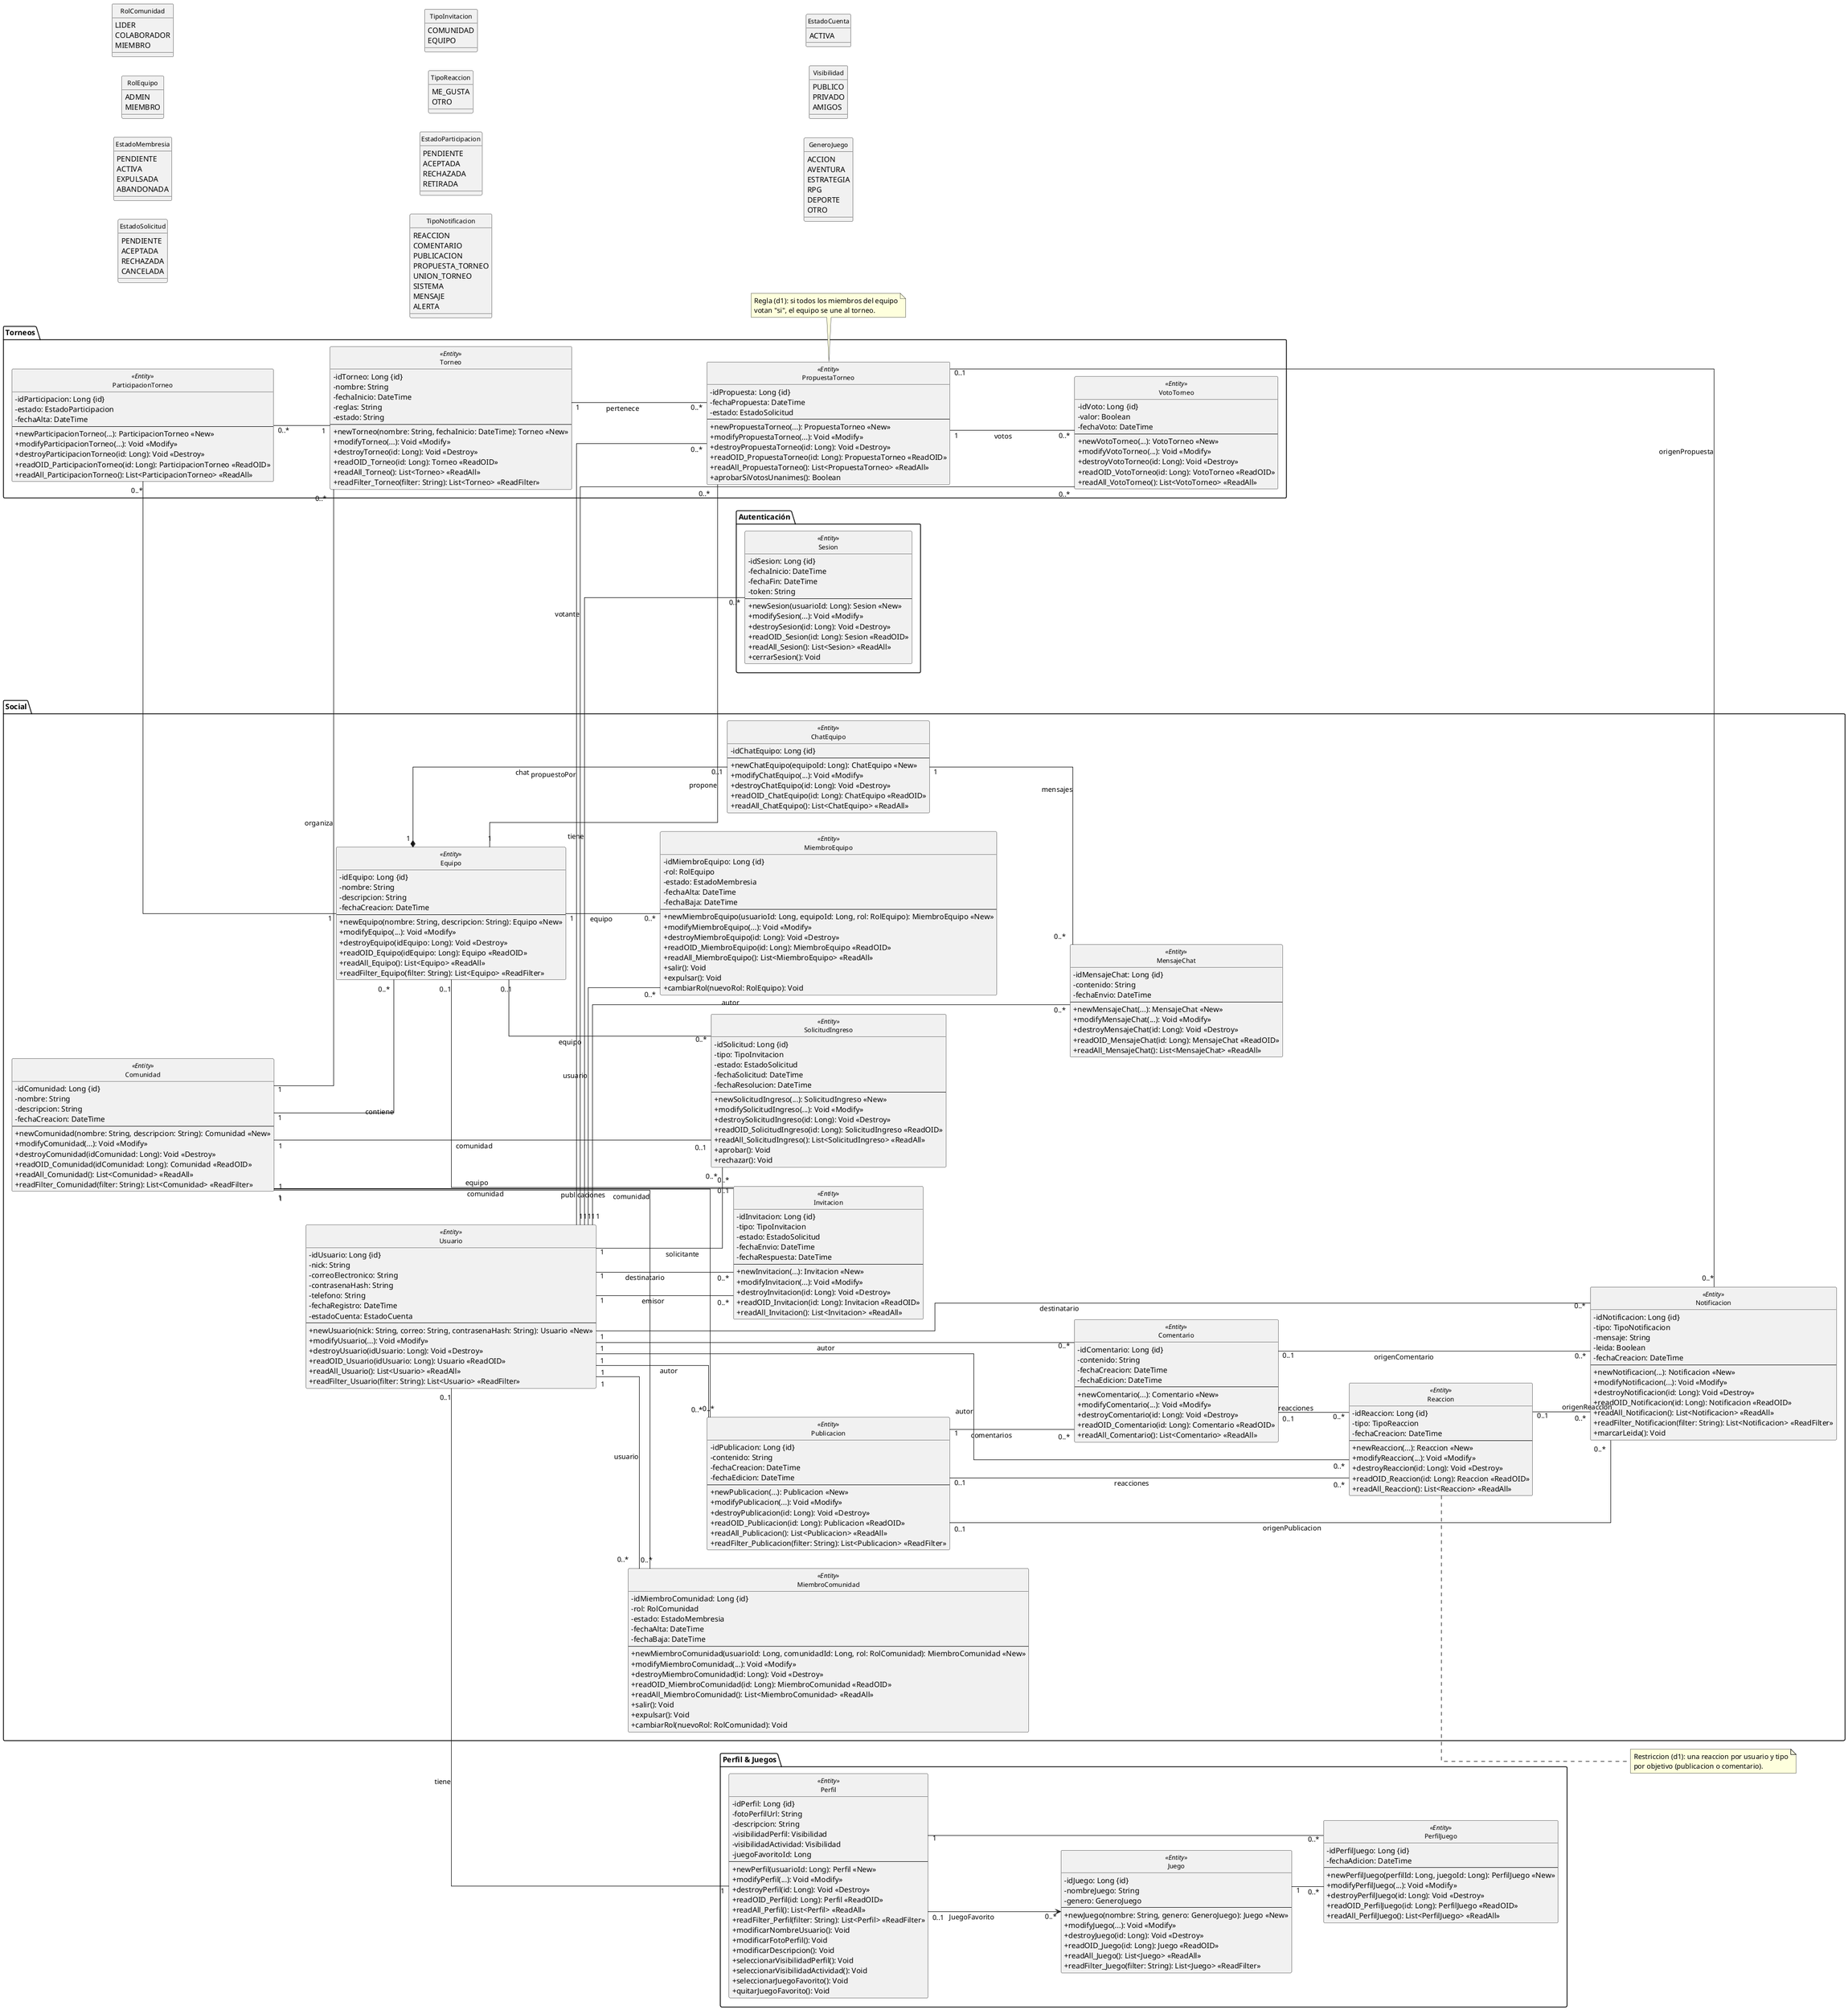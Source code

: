 @startuml
left to right direction
skinparam linetype ortho
skinparam classFontSize 12
hide circle
skinparam classAttributeIconSize 0

' =================== Enumeraciones (todas en MAYÚSCULAS) ===================
enum RolComunidad {
  LIDER
  COLABORADOR
  MIEMBRO
}
enum RolEquipo {
  ADMIN
  MIEMBRO
}
enum EstadoMembresia {
  PENDIENTE
  ACTIVA
  EXPULSADA
  ABANDONADA
}
enum EstadoSolicitud {
  PENDIENTE
  ACEPTADA
  RECHAZADA
  CANCELADA
}
enum TipoInvitacion {
  COMUNIDAD
  EQUIPO
}
enum TipoReaccion {
  ME_GUSTA
  OTRO
}
enum EstadoParticipacion {
  PENDIENTE
  ACEPTADA
  RECHAZADA
  RETIRADA
}
enum TipoNotificacion {
  REACCION
  COMENTARIO
  PUBLICACION
  PROPUESTA_TORNEO
  UNION_TORNEO
  SISTEMA
  MENSAJE
  ALERTA
}
enum EstadoCuenta {
  ACTIVA
}
enum Visibilidad {
  PUBLICO
  PRIVADO
  AMIGOS
}
enum GeneroJuego {
  ACCION
  AVENTURA
  ESTRATEGIA
  RPG
  DEPORTE
  OTRO
}

' =================== Paquete: Social ===================
package "Social" {
  class Usuario <<Entity>> {
    -idUsuario: Long {id}
    -nick: String
    -correoElectronico: String
    -contrasenaHash: String
    -telefono: String
    -fechaRegistro: DateTime
    -estadoCuenta: EstadoCuenta
    --
    +newUsuario(nick: String, correo: String, contrasenaHash: String): Usuario <<New>>
    +modifyUsuario(...): Void <<Modify>>
    +destroyUsuario(idUsuario: Long): Void <<Destroy>>
    +readOID_Usuario(idUsuario: Long): Usuario <<ReadOID>>
    +readAll_Usuario(): List<Usuario> <<ReadAll>>
    +readFilter_Usuario(filter: String): List<Usuario> <<ReadFilter>>
  }

  class Comunidad <<Entity>> {
    -idComunidad: Long {id}
    -nombre: String
    -descripcion: String
    -fechaCreacion: DateTime
    --
    +newComunidad(nombre: String, descripcion: String): Comunidad <<New>>
    +modifyComunidad(...): Void <<Modify>>
    +destroyComunidad(idComunidad: Long): Void <<Destroy>>
    +readOID_Comunidad(idComunidad: Long): Comunidad <<ReadOID>>
    +readAll_Comunidad(): List<Comunidad> <<ReadAll>>
    +readFilter_Comunidad(filter: String): List<Comunidad> <<ReadFilter>>
  }

  class Equipo <<Entity>> {
    -idEquipo: Long {id}
    -nombre: String
    -descripcion: String
    -fechaCreacion: DateTime
    --
    +newEquipo(nombre: String, descripcion: String): Equipo <<New>>
    +modifyEquipo(...): Void <<Modify>>
    +destroyEquipo(idEquipo: Long): Void <<Destroy>>
    +readOID_Equipo(idEquipo: Long): Equipo <<ReadOID>>
    +readAll_Equipo(): List<Equipo> <<ReadAll>>
    +readFilter_Equipo(filter: String): List<Equipo> <<ReadFilter>>
  }

  class MiembroComunidad <<Entity>> {
    -idMiembroComunidad: Long {id}
    -rol: RolComunidad
    -estado: EstadoMembresia
    -fechaAlta: DateTime
    -fechaBaja: DateTime
    --
    +newMiembroComunidad(usuarioId: Long, comunidadId: Long, rol: RolComunidad): MiembroComunidad <<New>>
    +modifyMiembroComunidad(...): Void <<Modify>>
    +destroyMiembroComunidad(id: Long): Void <<Destroy>>
    +readOID_MiembroComunidad(id: Long): MiembroComunidad <<ReadOID>>
    +readAll_MiembroComunidad(): List<MiembroComunidad> <<ReadAll>>
    +salir(): Void
    +expulsar(): Void
    +cambiarRol(nuevoRol: RolComunidad): Void
  }

  class MiembroEquipo <<Entity>> {
    -idMiembroEquipo: Long {id}
    -rol: RolEquipo
    -estado: EstadoMembresia
    -fechaAlta: DateTime
    -fechaBaja: DateTime
    --
    +newMiembroEquipo(usuarioId: Long, equipoId: Long, rol: RolEquipo): MiembroEquipo <<New>>
    +modifyMiembroEquipo(...): Void <<Modify>>
    +destroyMiembroEquipo(id: Long): Void <<Destroy>>
    +readOID_MiembroEquipo(id: Long): MiembroEquipo <<ReadOID>>
    +readAll_MiembroEquipo(): List<MiembroEquipo> <<ReadAll>>
    +salir(): Void
    +expulsar(): Void
    +cambiarRol(nuevoRol: RolEquipo): Void
  }

  class Invitacion <<Entity>> {
    -idInvitacion: Long {id}
    -tipo: TipoInvitacion
    -estado: EstadoSolicitud
    -fechaEnvio: DateTime
    -fechaRespuesta: DateTime
    --
    +newInvitacion(...): Invitacion <<New>>
    +modifyInvitacion(...): Void <<Modify>>
    +destroyInvitacion(id: Long): Void <<Destroy>>
    +readOID_Invitacion(id: Long): Invitacion <<ReadOID>>
    +readAll_Invitacion(): List<Invitacion> <<ReadAll>>
  }

  class SolicitudIngreso <<Entity>> {
    -idSolicitud: Long {id}
    -tipo: TipoInvitacion
    -estado: EstadoSolicitud
    -fechaSolicitud: DateTime
    -fechaResolucion: DateTime
    --
    +newSolicitudIngreso(...): SolicitudIngreso <<New>>
    +modifySolicitudIngreso(...): Void <<Modify>>
    +destroySolicitudIngreso(id: Long): Void <<Destroy>>
    +readOID_SolicitudIngreso(id: Long): SolicitudIngreso <<ReadOID>>
    +readAll_SolicitudIngreso(): List<SolicitudIngreso> <<ReadAll>>
    +aprobar(): Void
    +rechazar(): Void
  }

  class ChatEquipo <<Entity>> {
    -idChatEquipo: Long {id}
    --
    +newChatEquipo(equipoId: Long): ChatEquipo <<New>>
    +modifyChatEquipo(...): Void <<Modify>>
    +destroyChatEquipo(id: Long): Void <<Destroy>>
    +readOID_ChatEquipo(id: Long): ChatEquipo <<ReadOID>>
    +readAll_ChatEquipo(): List<ChatEquipo> <<ReadAll>>
  }

  class MensajeChat <<Entity>> {
    -idMensajeChat: Long {id}
    -contenido: String
    -fechaEnvio: DateTime
    --
    +newMensajeChat(...): MensajeChat <<New>>
    +modifyMensajeChat(...): Void <<Modify>>
    +destroyMensajeChat(id: Long): Void <<Destroy>>
    +readOID_MensajeChat(id: Long): MensajeChat <<ReadOID>>
    +readAll_MensajeChat(): List<MensajeChat> <<ReadAll>>
  }

  class Publicacion <<Entity>> {
    -idPublicacion: Long {id}
    -contenido: String
    -fechaCreacion: DateTime
    -fechaEdicion: DateTime
    --
    +newPublicacion(...): Publicacion <<New>>
    +modifyPublicacion(...): Void <<Modify>>
    +destroyPublicacion(id: Long): Void <<Destroy>>
    +readOID_Publicacion(id: Long): Publicacion <<ReadOID>>
    +readAll_Publicacion(): List<Publicacion> <<ReadAll>>
    +readFilter_Publicacion(filter: String): List<Publicacion> <<ReadFilter>>
  }

  class Comentario <<Entity>> {
    -idComentario: Long {id}
    -contenido: String
    -fechaCreacion: DateTime
    -fechaEdicion: DateTime
    --
    +newComentario(...): Comentario <<New>>
    +modifyComentario(...): Void <<Modify>>
    +destroyComentario(id: Long): Void <<Destroy>>
    +readOID_Comentario(id: Long): Comentario <<ReadOID>>
    +readAll_Comentario(): List<Comentario> <<ReadAll>>
  }

  class Reaccion <<Entity>> {
    -idReaccion: Long {id}
    -tipo: TipoReaccion
    -fechaCreacion: DateTime
    --
    +newReaccion(...): Reaccion <<New>>
    +modifyReaccion(...): Void <<Modify>>
    +destroyReaccion(id: Long): Void <<Destroy>>
    +readOID_Reaccion(id: Long): Reaccion <<ReadOID>>
    +readAll_Reaccion(): List<Reaccion> <<ReadAll>>
  }

  class Notificacion <<Entity>> {
    -idNotificacion: Long {id}
    -tipo: TipoNotificacion
    -mensaje: String
    -leida: Boolean
    -fechaCreacion: DateTime
    --
    +newNotificacion(...): Notificacion <<New>>
    +modifyNotificacion(...): Void <<Modify>>
    +destroyNotificacion(id: Long): Void <<Destroy>>
    +readOID_Notificacion(id: Long): Notificacion <<ReadOID>>
    +readAll_Notificacion(): List<Notificacion> <<ReadAll>>
    +readFilter_Notificacion(filter: String): List<Notificacion> <<ReadFilter>>
    +marcarLeida(): Void
  }
}

' =================== Paquete: Torneos ===================
package "Torneos" {
  class Torneo <<Entity>> {
    -idTorneo: Long {id}
    -nombre: String
    -fechaInicio: DateTime
    -reglas: String
    -estado: String
    --
    +newTorneo(nombre: String, fechaInicio: DateTime): Torneo <<New>>
    +modifyTorneo(...): Void <<Modify>>
    +destroyTorneo(id: Long): Void <<Destroy>>
    +readOID_Torneo(id: Long): Torneo <<ReadOID>>
    +readAll_Torneo(): List<Torneo> <<ReadAll>>
    +readFilter_Torneo(filter: String): List<Torneo> <<ReadFilter>>
  }

  class PropuestaTorneo <<Entity>> {
    -idPropuesta: Long {id}
    -fechaPropuesta: DateTime
    -estado: EstadoSolicitud
    --
    +newPropuestaTorneo(...): PropuestaTorneo <<New>>
    +modifyPropuestaTorneo(...): Void <<Modify>>
    +destroyPropuestaTorneo(id: Long): Void <<Destroy>>
    +readOID_PropuestaTorneo(id: Long): PropuestaTorneo <<ReadOID>>
    +readAll_PropuestaTorneo(): List<PropuestaTorneo> <<ReadAll>>
    +aprobarSiVotosUnanimes(): Boolean
  }

  class VotoTorneo <<Entity>> {
    -idVoto: Long {id}
    -valor: Boolean
    -fechaVoto: DateTime
    --
    +newVotoTorneo(...): VotoTorneo <<New>>
    +modifyVotoTorneo(...): Void <<Modify>>
    +destroyVotoTorneo(id: Long): Void <<Destroy>>
    +readOID_VotoTorneo(id: Long): VotoTorneo <<ReadOID>>
    +readAll_VotoTorneo(): List<VotoTorneo> <<ReadAll>>
  }

  class ParticipacionTorneo <<Entity>> {
    -idParticipacion: Long {id}
    -estado: EstadoParticipacion
    -fechaAlta: DateTime
    --
    +newParticipacionTorneo(...): ParticipacionTorneo <<New>>
    +modifyParticipacionTorneo(...): Void <<Modify>>
    +destroyParticipacionTorneo(id: Long): Void <<Destroy>>
    +readOID_ParticipacionTorneo(id: Long): ParticipacionTorneo <<ReadOID>>
    +readAll_ParticipacionTorneo(): List<ParticipacionTorneo> <<ReadAll>>
  }
}

' =================== Paquete: Perfil & Juegos ===================
package "Perfil & Juegos" {
  class Perfil <<Entity>> {
    -idPerfil: Long {id}
    -fotoPerfilUrl: String
    -descripcion: String
    -visibilidadPerfil: Visibilidad
    -visibilidadActividad: Visibilidad
    -juegoFavoritoId: Long
    --
    +newPerfil(usuarioId: Long): Perfil <<New>>
    +modifyPerfil(...): Void <<Modify>>
    +destroyPerfil(id: Long): Void <<Destroy>>
    +readOID_Perfil(id: Long): Perfil <<ReadOID>>
    +readAll_Perfil(): List<Perfil> <<ReadAll>>
    +readFilter_Perfil(filter: String): List<Perfil> <<ReadFilter>>
    +modificarNombreUsuario(): Void
    +modificarFotoPerfil(): Void
    +modificarDescripcion(): Void
    +seleccionarVisibilidadPerfil(): Void
    +seleccionarVisibilidadActividad(): Void
    +seleccionarJuegoFavorito(): Void
    +quitarJuegoFavorito(): Void
  }

  class Juego <<Entity>> {
    -idJuego: Long {id}
    -nombreJuego: String
    -genero: GeneroJuego
    --
    +newJuego(nombre: String, genero: GeneroJuego): Juego <<New>>
    +modifyJuego(...): Void <<Modify>>
    +destroyJuego(id: Long): Void <<Destroy>>
    +readOID_Juego(id: Long): Juego <<ReadOID>>
    +readAll_Juego(): List<Juego> <<ReadAll>>
    +readFilter_Juego(filter: String): List<Juego> <<ReadFilter>>
  }

  class PerfilJuego <<Entity>> {
    -idPerfilJuego: Long {id}
    -fechaAdicion: DateTime
    --
    +newPerfilJuego(perfilId: Long, juegoId: Long): PerfilJuego <<New>>
    +modifyPerfilJuego(...): Void <<Modify>>
    +destroyPerfilJuego(id: Long): Void <<Destroy>>
    +readOID_PerfilJuego(id: Long): PerfilJuego <<ReadOID>>
    +readAll_PerfilJuego(): List<PerfilJuego> <<ReadAll>>
  }
}

' =================== Paquete: Autenticación (mínima, sin seguridad) ===================
package "Autenticación" {
  class Sesion <<Entity>> {
    -idSesion: Long {id}
    -fechaInicio: DateTime
    -fechaFin: DateTime
    -token: String
    --
    +newSesion(usuarioId: Long): Sesion <<New>>
    +modifySesion(...): Void <<Modify>>
    +destroySesion(id: Long): Void <<Destroy>>
    +readOID_Sesion(id: Long): Sesion <<ReadOID>>
    +readAll_Sesion(): List<Sesion> <<ReadAll>>
    +cerrarSesion(): Void
  }
}

' =================== Generalizaciones ===================
' (sin moderación superior ni gestión de contenido)

' =================== Asociaciones ===================
Usuario "1" -- "0..*" MiembroComunidad : usuario
Comunidad "1" -- "0..*" MiembroComunidad : comunidad
Usuario "1" -- "0..*" MiembroEquipo : usuario
Equipo "1" -- "0..*" MiembroEquipo : equipo
Comunidad "1" -- "0..*" Equipo : contiene
Comunidad "1" -- "0..*" Torneo : organiza

Equipo "1" *-- "0..1" ChatEquipo : chat
ChatEquipo "1" -- "0..*" MensajeChat : mensajes
Usuario "1" -- "0..*" MensajeChat : autor

Usuario "1" -- "0..*" Invitacion : emisor
Usuario "1" -- "0..*" Invitacion : destinatario
Comunidad "1" -- "0..1" Invitacion : comunidad
Equipo "0..1" -- "0..*" Invitacion : equipo

Usuario "1" -- "0..*" SolicitudIngreso : solicitante
Comunidad "1" -- "0..1" SolicitudIngreso : comunidad
Equipo "0..1" -- "0..*" SolicitudIngreso : equipo

Comunidad "1" -- "0..*" Publicacion : publicaciones
Usuario "1" -- "0..*" Publicacion : autor
Publicacion "1" -- "0..*" Comentario : comentarios
Usuario "1" -- "0..*" Comentario : autor

Publicacion "0..1" -- "0..*" Reaccion : reacciones
Comentario "0..1" -- "0..*" Reaccion : reacciones
Usuario "1" -- "0..*" Reaccion : autor

Usuario "1" -- "0..*" Notificacion : destinatario
Publicacion "0..1" -- "0..*" Notificacion : origenPublicacion
Comentario "0..1" -- "0..*" Notificacion : origenComentario
PropuestaTorneo "0..1" -- "0..*" Notificacion : origenPropuesta
Reaccion "0..1" -- "0..*" Notificacion : origenReaccion

Equipo "1" -- "0..*" PropuestaTorneo : propone
Torneo "1" -- "0..*" PropuestaTorneo : pertenece
Usuario "1" -- "0..*" PropuestaTorneo : propuestoPor
PropuestaTorneo "1" -- "0..*" VotoTorneo : votos
Usuario "1" -- "0..*" VotoTorneo : votante

ParticipacionTorneo "0..*" -- "1" Equipo
ParticipacionTorneo "0..*" -- "1" Torneo

Usuario "0..1" -- "1" Perfil : tiene
Usuario "1" -- "0..*" Sesion : tiene

Perfil "1" -- "0..*" PerfilJuego
Juego  "1" -- "0..*" PerfilJuego
Perfil "0..1" --> "0..*" Juego : JuegoFavorito

note right of Reaccion
  Restriccion (d1): una reaccion por usuario y tipo
  por objetivo (publicacion o comentario).
end note

note bottom of PropuestaTorneo
  Regla (d1): si todos los miembros del equipo
  votan "si", el equipo se une al torneo.
end note
@enduml
